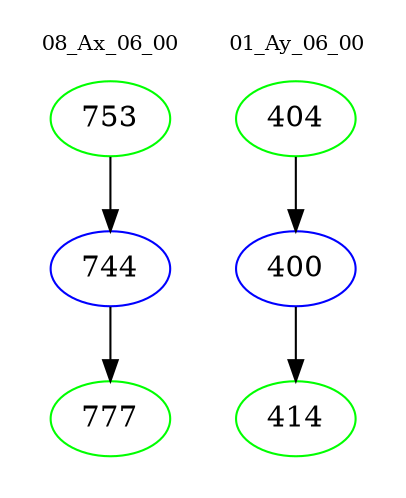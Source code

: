 digraph{
subgraph cluster_0 {
color = white
label = "08_Ax_06_00";
fontsize=10;
T0_753 [label="753", color="green"]
T0_753 -> T0_744 [color="black"]
T0_744 [label="744", color="blue"]
T0_744 -> T0_777 [color="black"]
T0_777 [label="777", color="green"]
}
subgraph cluster_1 {
color = white
label = "01_Ay_06_00";
fontsize=10;
T1_404 [label="404", color="green"]
T1_404 -> T1_400 [color="black"]
T1_400 [label="400", color="blue"]
T1_400 -> T1_414 [color="black"]
T1_414 [label="414", color="green"]
}
}
